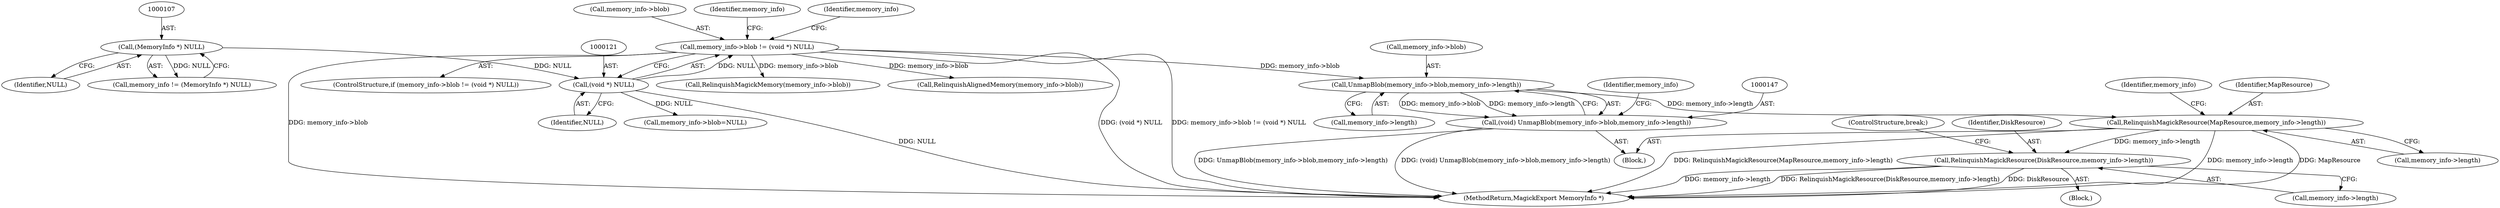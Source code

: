 digraph "0_ImageMagick_0f6fc2d5bf8f500820c3dbcf0d23ee14f2d9f734_0@pointer" {
"1000148" [label="(Call,UnmapBlob(memory_info->blob,memory_info->length))"];
"1000116" [label="(Call,memory_info->blob != (void *) NULL)"];
"1000120" [label="(Call,(void *) NULL)"];
"1000106" [label="(Call,(MemoryInfo *) NULL)"];
"1000146" [label="(Call,(void) UnmapBlob(memory_info->blob,memory_info->length))"];
"1000160" [label="(Call,RelinquishMagickResource(MapResource,memory_info->length))"];
"1000179" [label="(Call,RelinquishMagickResource(DiskResource,memory_info->length))"];
"1000116" [label="(Call,memory_info->blob != (void *) NULL)"];
"1000161" [label="(Identifier,MapResource)"];
"1000192" [label="(Call,RelinquishMagickMemory(memory_info->blob))"];
"1000134" [label="(Call,RelinquishAlignedMemory(memory_info->blob))"];
"1000184" [label="(ControlStructure,break;)"];
"1000210" [label="(MethodReturn,MagickExport MemoryInfo *)"];
"1000152" [label="(Call,memory_info->length)"];
"1000125" [label="(Identifier,memory_info)"];
"1000115" [label="(ControlStructure,if (memory_info->blob != (void *) NULL))"];
"1000155" [label="(Call,memory_info->blob=NULL)"];
"1000120" [label="(Call,(void *) NULL)"];
"1000162" [label="(Call,memory_info->length)"];
"1000145" [label="(Block,)"];
"1000157" [label="(Identifier,memory_info)"];
"1000108" [label="(Identifier,NULL)"];
"1000117" [label="(Call,memory_info->blob)"];
"1000146" [label="(Call,(void) UnmapBlob(memory_info->blob,memory_info->length))"];
"1000106" [label="(Call,(MemoryInfo *) NULL)"];
"1000148" [label="(Call,UnmapBlob(memory_info->blob,memory_info->length))"];
"1000180" [label="(Identifier,DiskResource)"];
"1000149" [label="(Call,memory_info->blob)"];
"1000122" [label="(Identifier,NULL)"];
"1000172" [label="(Block,)"];
"1000160" [label="(Call,RelinquishMagickResource(MapResource,memory_info->length))"];
"1000179" [label="(Call,RelinquishMagickResource(DiskResource,memory_info->length))"];
"1000181" [label="(Call,memory_info->length)"];
"1000104" [label="(Call,memory_info != (MemoryInfo *) NULL)"];
"1000199" [label="(Identifier,memory_info)"];
"1000169" [label="(Identifier,memory_info)"];
"1000148" -> "1000146"  [label="AST: "];
"1000148" -> "1000152"  [label="CFG: "];
"1000149" -> "1000148"  [label="AST: "];
"1000152" -> "1000148"  [label="AST: "];
"1000146" -> "1000148"  [label="CFG: "];
"1000148" -> "1000146"  [label="DDG: memory_info->blob"];
"1000148" -> "1000146"  [label="DDG: memory_info->length"];
"1000116" -> "1000148"  [label="DDG: memory_info->blob"];
"1000148" -> "1000160"  [label="DDG: memory_info->length"];
"1000116" -> "1000115"  [label="AST: "];
"1000116" -> "1000120"  [label="CFG: "];
"1000117" -> "1000116"  [label="AST: "];
"1000120" -> "1000116"  [label="AST: "];
"1000125" -> "1000116"  [label="CFG: "];
"1000199" -> "1000116"  [label="CFG: "];
"1000116" -> "1000210"  [label="DDG: memory_info->blob"];
"1000116" -> "1000210"  [label="DDG: (void *) NULL"];
"1000116" -> "1000210"  [label="DDG: memory_info->blob != (void *) NULL"];
"1000120" -> "1000116"  [label="DDG: NULL"];
"1000116" -> "1000134"  [label="DDG: memory_info->blob"];
"1000116" -> "1000192"  [label="DDG: memory_info->blob"];
"1000120" -> "1000122"  [label="CFG: "];
"1000121" -> "1000120"  [label="AST: "];
"1000122" -> "1000120"  [label="AST: "];
"1000120" -> "1000210"  [label="DDG: NULL"];
"1000106" -> "1000120"  [label="DDG: NULL"];
"1000120" -> "1000155"  [label="DDG: NULL"];
"1000106" -> "1000104"  [label="AST: "];
"1000106" -> "1000108"  [label="CFG: "];
"1000107" -> "1000106"  [label="AST: "];
"1000108" -> "1000106"  [label="AST: "];
"1000104" -> "1000106"  [label="CFG: "];
"1000106" -> "1000104"  [label="DDG: NULL"];
"1000146" -> "1000145"  [label="AST: "];
"1000147" -> "1000146"  [label="AST: "];
"1000157" -> "1000146"  [label="CFG: "];
"1000146" -> "1000210"  [label="DDG: UnmapBlob(memory_info->blob,memory_info->length)"];
"1000146" -> "1000210"  [label="DDG: (void) UnmapBlob(memory_info->blob,memory_info->length)"];
"1000160" -> "1000145"  [label="AST: "];
"1000160" -> "1000162"  [label="CFG: "];
"1000161" -> "1000160"  [label="AST: "];
"1000162" -> "1000160"  [label="AST: "];
"1000169" -> "1000160"  [label="CFG: "];
"1000160" -> "1000210"  [label="DDG: RelinquishMagickResource(MapResource,memory_info->length)"];
"1000160" -> "1000210"  [label="DDG: memory_info->length"];
"1000160" -> "1000210"  [label="DDG: MapResource"];
"1000160" -> "1000179"  [label="DDG: memory_info->length"];
"1000179" -> "1000172"  [label="AST: "];
"1000179" -> "1000181"  [label="CFG: "];
"1000180" -> "1000179"  [label="AST: "];
"1000181" -> "1000179"  [label="AST: "];
"1000184" -> "1000179"  [label="CFG: "];
"1000179" -> "1000210"  [label="DDG: memory_info->length"];
"1000179" -> "1000210"  [label="DDG: RelinquishMagickResource(DiskResource,memory_info->length)"];
"1000179" -> "1000210"  [label="DDG: DiskResource"];
}
